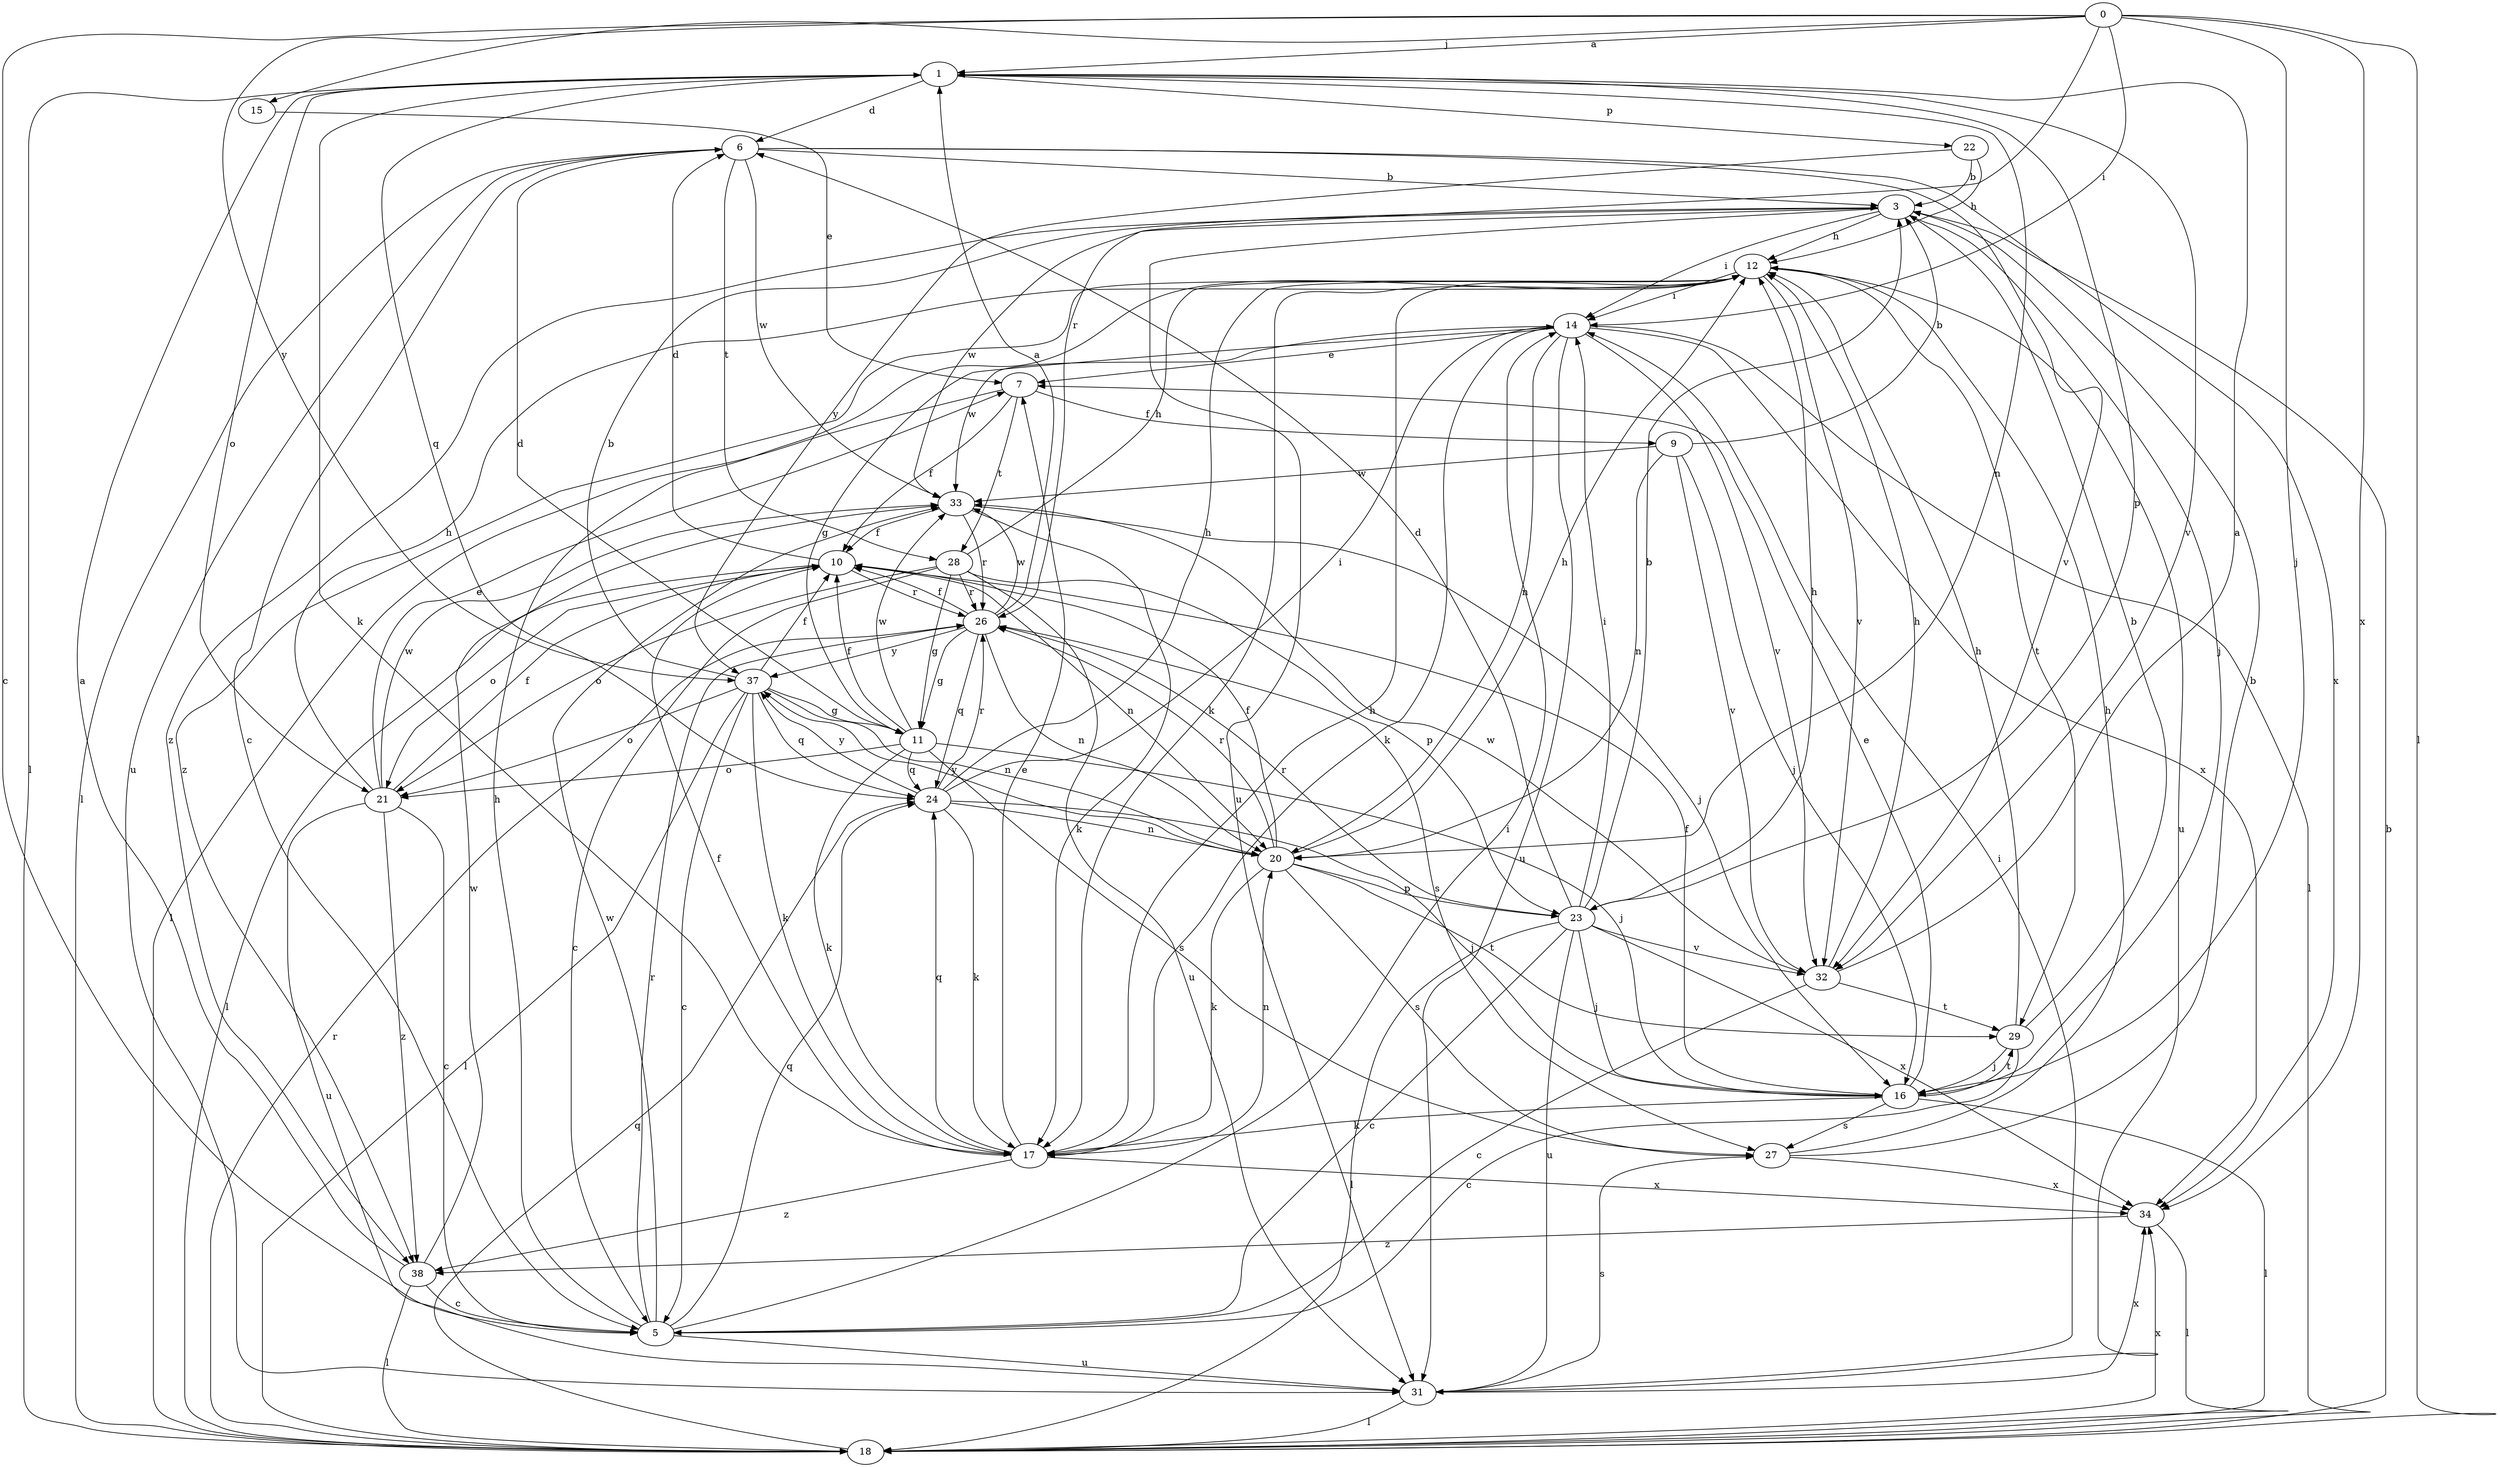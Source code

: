 strict digraph  {
0;
1;
3;
5;
6;
7;
9;
10;
11;
12;
14;
15;
16;
17;
18;
20;
21;
22;
23;
24;
26;
27;
28;
29;
31;
32;
33;
34;
37;
38;
0 -> 1  [label=a];
0 -> 5  [label=c];
0 -> 14  [label=i];
0 -> 15  [label=j];
0 -> 16  [label=j];
0 -> 18  [label=l];
0 -> 26  [label=r];
0 -> 34  [label=x];
0 -> 37  [label=y];
1 -> 6  [label=d];
1 -> 17  [label=k];
1 -> 18  [label=l];
1 -> 20  [label=n];
1 -> 21  [label=o];
1 -> 22  [label=p];
1 -> 23  [label=p];
1 -> 24  [label=q];
1 -> 32  [label=v];
3 -> 12  [label=h];
3 -> 14  [label=i];
3 -> 16  [label=j];
3 -> 31  [label=u];
3 -> 33  [label=w];
3 -> 38  [label=z];
5 -> 12  [label=h];
5 -> 14  [label=i];
5 -> 24  [label=q];
5 -> 26  [label=r];
5 -> 31  [label=u];
5 -> 33  [label=w];
6 -> 3  [label=b];
6 -> 5  [label=c];
6 -> 18  [label=l];
6 -> 28  [label=t];
6 -> 31  [label=u];
6 -> 32  [label=v];
6 -> 33  [label=w];
6 -> 34  [label=x];
7 -> 9  [label=f];
7 -> 10  [label=f];
7 -> 18  [label=l];
7 -> 28  [label=t];
9 -> 3  [label=b];
9 -> 16  [label=j];
9 -> 20  [label=n];
9 -> 32  [label=v];
9 -> 33  [label=w];
10 -> 6  [label=d];
10 -> 18  [label=l];
10 -> 20  [label=n];
10 -> 21  [label=o];
10 -> 26  [label=r];
11 -> 6  [label=d];
11 -> 10  [label=f];
11 -> 16  [label=j];
11 -> 17  [label=k];
11 -> 21  [label=o];
11 -> 24  [label=q];
11 -> 27  [label=s];
11 -> 33  [label=w];
12 -> 14  [label=i];
12 -> 17  [label=k];
12 -> 29  [label=t];
12 -> 31  [label=u];
12 -> 32  [label=v];
12 -> 38  [label=z];
14 -> 7  [label=e];
14 -> 11  [label=g];
14 -> 17  [label=k];
14 -> 18  [label=l];
14 -> 20  [label=n];
14 -> 31  [label=u];
14 -> 32  [label=v];
14 -> 33  [label=w];
14 -> 34  [label=x];
15 -> 7  [label=e];
16 -> 7  [label=e];
16 -> 10  [label=f];
16 -> 17  [label=k];
16 -> 18  [label=l];
16 -> 27  [label=s];
16 -> 29  [label=t];
17 -> 7  [label=e];
17 -> 10  [label=f];
17 -> 12  [label=h];
17 -> 20  [label=n];
17 -> 24  [label=q];
17 -> 34  [label=x];
17 -> 38  [label=z];
18 -> 3  [label=b];
18 -> 24  [label=q];
18 -> 26  [label=r];
18 -> 34  [label=x];
20 -> 10  [label=f];
20 -> 12  [label=h];
20 -> 17  [label=k];
20 -> 23  [label=p];
20 -> 26  [label=r];
20 -> 27  [label=s];
20 -> 29  [label=t];
20 -> 37  [label=y];
21 -> 5  [label=c];
21 -> 7  [label=e];
21 -> 10  [label=f];
21 -> 12  [label=h];
21 -> 31  [label=u];
21 -> 33  [label=w];
21 -> 38  [label=z];
22 -> 3  [label=b];
22 -> 12  [label=h];
22 -> 37  [label=y];
23 -> 3  [label=b];
23 -> 5  [label=c];
23 -> 6  [label=d];
23 -> 12  [label=h];
23 -> 14  [label=i];
23 -> 16  [label=j];
23 -> 18  [label=l];
23 -> 26  [label=r];
23 -> 31  [label=u];
23 -> 32  [label=v];
23 -> 34  [label=x];
24 -> 12  [label=h];
24 -> 14  [label=i];
24 -> 16  [label=j];
24 -> 17  [label=k];
24 -> 20  [label=n];
24 -> 26  [label=r];
24 -> 37  [label=y];
26 -> 1  [label=a];
26 -> 10  [label=f];
26 -> 11  [label=g];
26 -> 20  [label=n];
26 -> 24  [label=q];
26 -> 27  [label=s];
26 -> 33  [label=w];
26 -> 37  [label=y];
27 -> 3  [label=b];
27 -> 12  [label=h];
27 -> 34  [label=x];
28 -> 5  [label=c];
28 -> 11  [label=g];
28 -> 12  [label=h];
28 -> 21  [label=o];
28 -> 23  [label=p];
28 -> 26  [label=r];
28 -> 31  [label=u];
29 -> 3  [label=b];
29 -> 5  [label=c];
29 -> 12  [label=h];
29 -> 16  [label=j];
31 -> 14  [label=i];
31 -> 18  [label=l];
31 -> 27  [label=s];
31 -> 34  [label=x];
32 -> 1  [label=a];
32 -> 5  [label=c];
32 -> 12  [label=h];
32 -> 29  [label=t];
32 -> 33  [label=w];
33 -> 10  [label=f];
33 -> 16  [label=j];
33 -> 17  [label=k];
33 -> 26  [label=r];
34 -> 18  [label=l];
34 -> 38  [label=z];
37 -> 3  [label=b];
37 -> 5  [label=c];
37 -> 10  [label=f];
37 -> 11  [label=g];
37 -> 17  [label=k];
37 -> 18  [label=l];
37 -> 20  [label=n];
37 -> 21  [label=o];
37 -> 24  [label=q];
38 -> 1  [label=a];
38 -> 5  [label=c];
38 -> 18  [label=l];
38 -> 33  [label=w];
}
